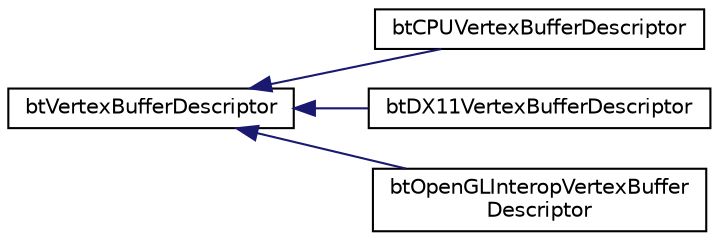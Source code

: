 digraph "Graphical Class Hierarchy"
{
  edge [fontname="Helvetica",fontsize="10",labelfontname="Helvetica",labelfontsize="10"];
  node [fontname="Helvetica",fontsize="10",shape=record];
  rankdir="LR";
  Node1 [label="btVertexBufferDescriptor",height=0.2,width=0.4,color="black", fillcolor="white", style="filled",URL="$classbt_vertex_buffer_descriptor.html"];
  Node1 -> Node2 [dir="back",color="midnightblue",fontsize="10",style="solid",fontname="Helvetica"];
  Node2 [label="btCPUVertexBufferDescriptor",height=0.2,width=0.4,color="black", fillcolor="white", style="filled",URL="$classbt_c_p_u_vertex_buffer_descriptor.html"];
  Node1 -> Node3 [dir="back",color="midnightblue",fontsize="10",style="solid",fontname="Helvetica"];
  Node3 [label="btDX11VertexBufferDescriptor",height=0.2,width=0.4,color="black", fillcolor="white", style="filled",URL="$classbt_d_x11_vertex_buffer_descriptor.html"];
  Node1 -> Node4 [dir="back",color="midnightblue",fontsize="10",style="solid",fontname="Helvetica"];
  Node4 [label="btOpenGLInteropVertexBuffer\lDescriptor",height=0.2,width=0.4,color="black", fillcolor="white", style="filled",URL="$classbt_open_g_l_interop_vertex_buffer_descriptor.html"];
}
